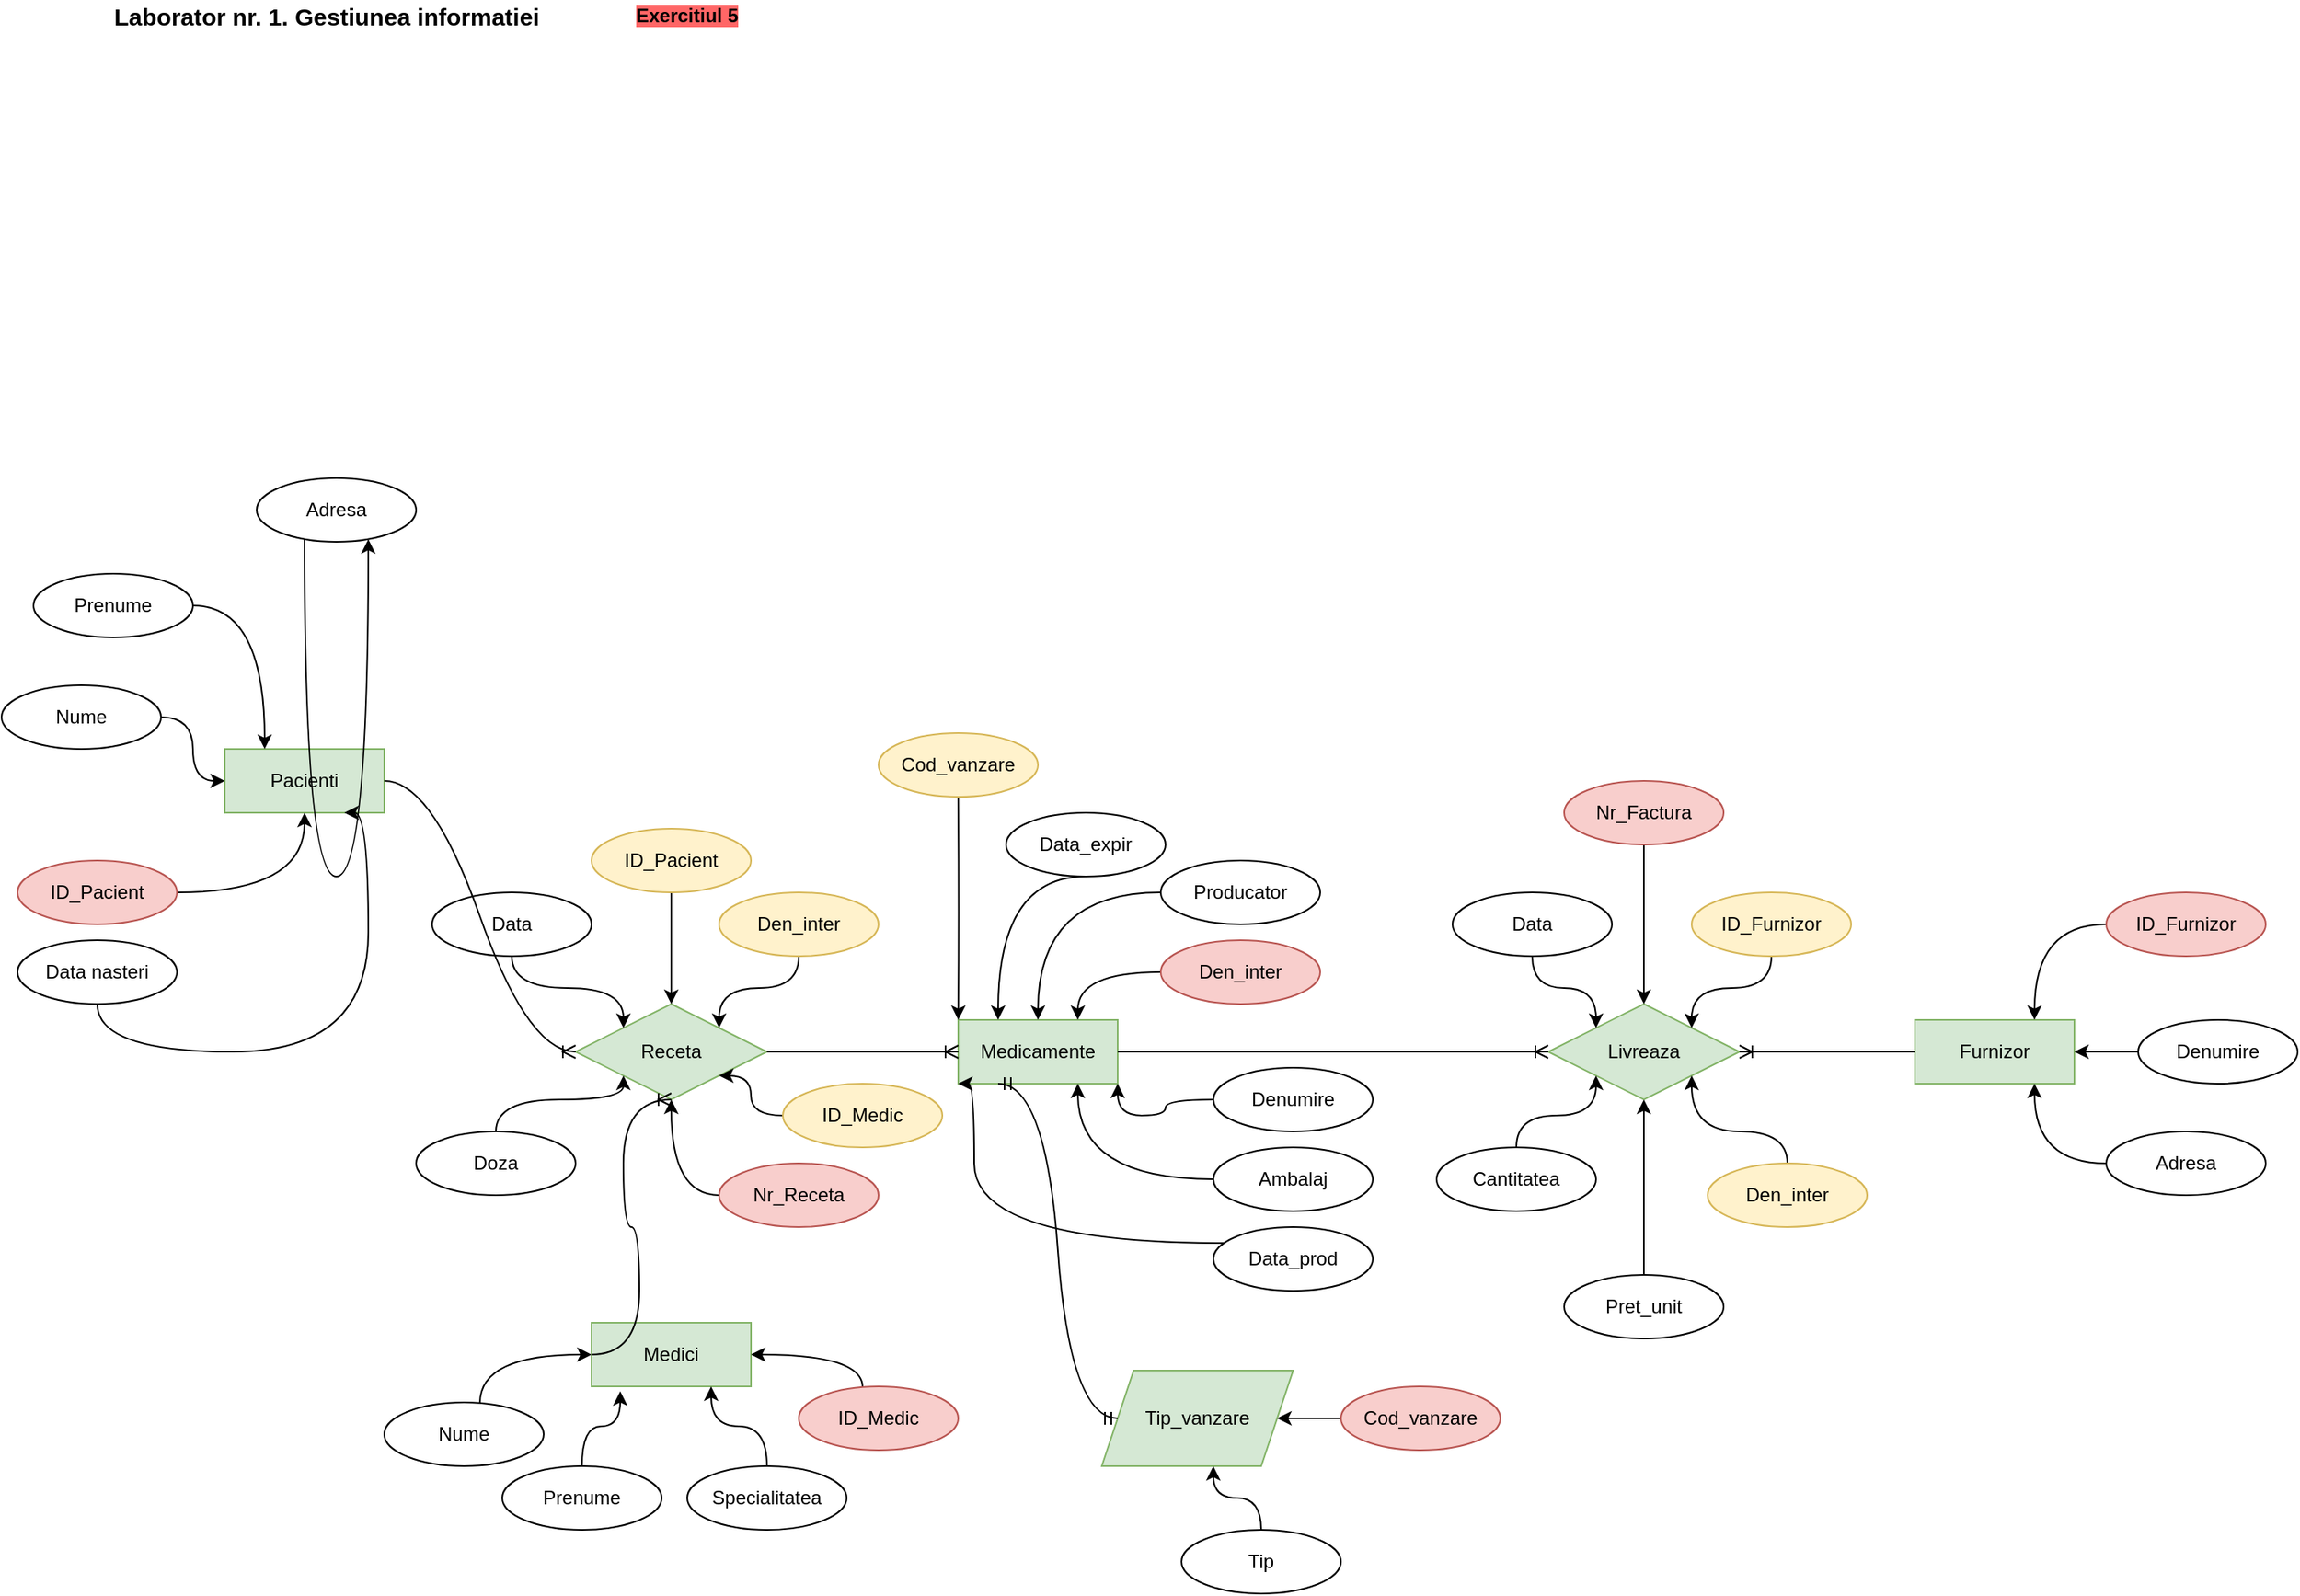 <mxfile version="17.5.0" type="github"><diagram id="VKmKj-QNH9LETxAIMpx-" name="Page-1"><mxGraphModel dx="1592" dy="492" grid="1" gridSize="10" guides="1" tooltips="1" connect="1" arrows="1" fold="1" page="1" pageScale="1" pageWidth="827" pageHeight="1169" math="0" shadow="0"><root><mxCell id="0"/><mxCell id="1" parent="0"/><mxCell id="VcrDimYdpSFiRN6zhqrJ-156" value="Pacienti" style="whiteSpace=wrap;html=1;align=center;fillColor=#d5e8d4;strokeColor=#82b366;" parent="1" vertex="1"><mxGeometry x="130" y="490" width="100" height="40" as="geometry"/></mxCell><mxCell id="VcrDimYdpSFiRN6zhqrJ-157" value="Medicamente" style="whiteSpace=wrap;html=1;align=center;fillColor=#d5e8d4;strokeColor=#82b366;" parent="1" vertex="1"><mxGeometry x="590" y="660" width="100" height="40" as="geometry"/></mxCell><mxCell id="VcrDimYdpSFiRN6zhqrJ-158" value="Medici" style="whiteSpace=wrap;html=1;align=center;fillColor=#d5e8d4;strokeColor=#82b366;" parent="1" vertex="1"><mxGeometry x="360" y="850" width="100" height="40" as="geometry"/></mxCell><mxCell id="VcrDimYdpSFiRN6zhqrJ-159" value="Receta" style="shape=rhombus;perimeter=rhombusPerimeter;whiteSpace=wrap;html=1;align=center;fillColor=#d5e8d4;strokeColor=#82b366;" parent="1" vertex="1"><mxGeometry x="350" y="650" width="120" height="60" as="geometry"/></mxCell><mxCell id="VcrDimYdpSFiRN6zhqrJ-160" style="edgeStyle=orthogonalEdgeStyle;rounded=0;orthogonalLoop=1;jettySize=auto;html=1;entryX=0.5;entryY=1;entryDx=0;entryDy=0;curved=1;" parent="1" source="VcrDimYdpSFiRN6zhqrJ-161" target="VcrDimYdpSFiRN6zhqrJ-156" edge="1"><mxGeometry relative="1" as="geometry"/></mxCell><mxCell id="VcrDimYdpSFiRN6zhqrJ-161" value="ID_Pacient" style="ellipse;whiteSpace=wrap;html=1;align=center;fillColor=#f8cecc;strokeColor=#b85450;" parent="1" vertex="1"><mxGeometry y="560" width="100" height="40" as="geometry"/></mxCell><mxCell id="VcrDimYdpSFiRN6zhqrJ-162" style="edgeStyle=orthogonalEdgeStyle;rounded=0;orthogonalLoop=1;jettySize=auto;html=1;entryX=0.18;entryY=1.075;entryDx=0;entryDy=0;entryPerimeter=0;curved=1;" parent="1" source="VcrDimYdpSFiRN6zhqrJ-163" target="VcrDimYdpSFiRN6zhqrJ-158" edge="1"><mxGeometry relative="1" as="geometry"/></mxCell><mxCell id="VcrDimYdpSFiRN6zhqrJ-163" value="Prenume" style="ellipse;whiteSpace=wrap;html=1;align=center;" parent="1" vertex="1"><mxGeometry x="304" y="940" width="100" height="40" as="geometry"/></mxCell><mxCell id="VcrDimYdpSFiRN6zhqrJ-164" style="edgeStyle=orthogonalEdgeStyle;rounded=0;orthogonalLoop=1;jettySize=auto;html=1;entryX=1;entryY=1;entryDx=0;entryDy=0;curved=1;" parent="1" source="VcrDimYdpSFiRN6zhqrJ-165" target="VcrDimYdpSFiRN6zhqrJ-157" edge="1"><mxGeometry relative="1" as="geometry"/></mxCell><mxCell id="VcrDimYdpSFiRN6zhqrJ-165" value="Denumire" style="ellipse;whiteSpace=wrap;html=1;align=center;" parent="1" vertex="1"><mxGeometry x="750" y="690" width="100" height="40" as="geometry"/></mxCell><mxCell id="VcrDimYdpSFiRN6zhqrJ-166" style="edgeStyle=orthogonalEdgeStyle;rounded=0;orthogonalLoop=1;jettySize=auto;html=1;entryX=0;entryY=0.5;entryDx=0;entryDy=0;curved=1;" parent="1" source="VcrDimYdpSFiRN6zhqrJ-167" target="VcrDimYdpSFiRN6zhqrJ-156" edge="1"><mxGeometry relative="1" as="geometry"/></mxCell><mxCell id="VcrDimYdpSFiRN6zhqrJ-167" value="Nume" style="ellipse;whiteSpace=wrap;html=1;align=center;" parent="1" vertex="1"><mxGeometry x="-10" y="450" width="100" height="40" as="geometry"/></mxCell><mxCell id="VcrDimYdpSFiRN6zhqrJ-168" style="edgeStyle=orthogonalEdgeStyle;rounded=0;orthogonalLoop=1;jettySize=auto;html=1;entryX=0.25;entryY=0;entryDx=0;entryDy=0;curved=1;" parent="1" source="VcrDimYdpSFiRN6zhqrJ-169" target="VcrDimYdpSFiRN6zhqrJ-156" edge="1"><mxGeometry relative="1" as="geometry"/></mxCell><mxCell id="VcrDimYdpSFiRN6zhqrJ-169" value="Prenume" style="ellipse;whiteSpace=wrap;html=1;align=center;" parent="1" vertex="1"><mxGeometry x="10" y="380" width="100" height="40" as="geometry"/></mxCell><mxCell id="VcrDimYdpSFiRN6zhqrJ-170" style="edgeStyle=orthogonalEdgeStyle;rounded=0;orthogonalLoop=1;jettySize=auto;html=1;curved=1;" parent="1" source="VcrDimYdpSFiRN6zhqrJ-171" target="VcrDimYdpSFiRN6zhqrJ-171" edge="1"><mxGeometry relative="1" as="geometry"><Array as="points"><mxPoint x="180" y="570"/><mxPoint x="220" y="570"/></Array></mxGeometry></mxCell><mxCell id="VcrDimYdpSFiRN6zhqrJ-171" value="Adresa" style="ellipse;whiteSpace=wrap;html=1;align=center;" parent="1" vertex="1"><mxGeometry x="150" y="320" width="100" height="40" as="geometry"/></mxCell><mxCell id="VcrDimYdpSFiRN6zhqrJ-172" style="edgeStyle=orthogonalEdgeStyle;rounded=0;orthogonalLoop=1;jettySize=auto;html=1;entryX=0.75;entryY=1;entryDx=0;entryDy=0;curved=1;" parent="1" source="VcrDimYdpSFiRN6zhqrJ-173" target="VcrDimYdpSFiRN6zhqrJ-156" edge="1"><mxGeometry relative="1" as="geometry"><Array as="points"><mxPoint x="50" y="680"/><mxPoint x="220" y="680"/><mxPoint x="220" y="530"/></Array></mxGeometry></mxCell><mxCell id="VcrDimYdpSFiRN6zhqrJ-173" value="Data nasteri" style="ellipse;whiteSpace=wrap;html=1;align=center;" parent="1" vertex="1"><mxGeometry y="610" width="100" height="40" as="geometry"/></mxCell><mxCell id="VcrDimYdpSFiRN6zhqrJ-174" style="edgeStyle=orthogonalEdgeStyle;rounded=0;orthogonalLoop=1;jettySize=auto;html=1;entryX=0.75;entryY=0;entryDx=0;entryDy=0;curved=1;" parent="1" source="VcrDimYdpSFiRN6zhqrJ-175" target="VcrDimYdpSFiRN6zhqrJ-157" edge="1"><mxGeometry relative="1" as="geometry"/></mxCell><mxCell id="VcrDimYdpSFiRN6zhqrJ-175" value="Den_inter" style="ellipse;whiteSpace=wrap;html=1;align=center;fillColor=#f8cecc;strokeColor=#b85450;" parent="1" vertex="1"><mxGeometry x="717" y="610" width="100" height="40" as="geometry"/></mxCell><mxCell id="VcrDimYdpSFiRN6zhqrJ-176" style="edgeStyle=orthogonalEdgeStyle;rounded=0;orthogonalLoop=1;jettySize=auto;html=1;entryX=0.5;entryY=0;entryDx=0;entryDy=0;curved=1;" parent="1" source="VcrDimYdpSFiRN6zhqrJ-177" target="VcrDimYdpSFiRN6zhqrJ-157" edge="1"><mxGeometry relative="1" as="geometry"/></mxCell><mxCell id="VcrDimYdpSFiRN6zhqrJ-177" value="Producator" style="ellipse;whiteSpace=wrap;html=1;align=center;" parent="1" vertex="1"><mxGeometry x="717" y="560" width="100" height="40" as="geometry"/></mxCell><mxCell id="VcrDimYdpSFiRN6zhqrJ-178" style="edgeStyle=orthogonalEdgeStyle;rounded=0;orthogonalLoop=1;jettySize=auto;html=1;entryX=0.75;entryY=1;entryDx=0;entryDy=0;curved=1;" parent="1" source="VcrDimYdpSFiRN6zhqrJ-179" target="VcrDimYdpSFiRN6zhqrJ-157" edge="1"><mxGeometry relative="1" as="geometry"/></mxCell><mxCell id="VcrDimYdpSFiRN6zhqrJ-179" value="Ambalaj" style="ellipse;whiteSpace=wrap;html=1;align=center;" parent="1" vertex="1"><mxGeometry x="750" y="740" width="100" height="40" as="geometry"/></mxCell><mxCell id="VcrDimYdpSFiRN6zhqrJ-180" style="edgeStyle=orthogonalEdgeStyle;rounded=0;orthogonalLoop=1;jettySize=auto;html=1;entryX=0;entryY=1;entryDx=0;entryDy=0;curved=1;" parent="1" source="VcrDimYdpSFiRN6zhqrJ-181" target="VcrDimYdpSFiRN6zhqrJ-157" edge="1"><mxGeometry relative="1" as="geometry"><Array as="points"><mxPoint x="600" y="800"/><mxPoint x="600" y="700"/></Array></mxGeometry></mxCell><mxCell id="VcrDimYdpSFiRN6zhqrJ-181" value="Data_prod" style="ellipse;whiteSpace=wrap;html=1;align=center;" parent="1" vertex="1"><mxGeometry x="750" y="790" width="100" height="40" as="geometry"/></mxCell><mxCell id="VcrDimYdpSFiRN6zhqrJ-182" style="edgeStyle=orthogonalEdgeStyle;rounded=0;orthogonalLoop=1;jettySize=auto;html=1;entryX=0.25;entryY=0;entryDx=0;entryDy=0;curved=1;" parent="1" source="VcrDimYdpSFiRN6zhqrJ-183" target="VcrDimYdpSFiRN6zhqrJ-157" edge="1"><mxGeometry relative="1" as="geometry"><Array as="points"><mxPoint x="615" y="570"/></Array></mxGeometry></mxCell><mxCell id="VcrDimYdpSFiRN6zhqrJ-183" value="Data_expir" style="ellipse;whiteSpace=wrap;html=1;align=center;" parent="1" vertex="1"><mxGeometry x="620" y="530" width="100" height="40" as="geometry"/></mxCell><mxCell id="VcrDimYdpSFiRN6zhqrJ-184" style="edgeStyle=orthogonalEdgeStyle;rounded=0;orthogonalLoop=1;jettySize=auto;html=1;entryX=0;entryY=0.5;entryDx=0;entryDy=0;curved=1;" parent="1" source="VcrDimYdpSFiRN6zhqrJ-185" target="VcrDimYdpSFiRN6zhqrJ-158" edge="1"><mxGeometry relative="1" as="geometry"><Array as="points"><mxPoint x="290" y="870"/></Array></mxGeometry></mxCell><mxCell id="VcrDimYdpSFiRN6zhqrJ-185" value="Nume" style="ellipse;whiteSpace=wrap;html=1;align=center;" parent="1" vertex="1"><mxGeometry x="230" y="900" width="100" height="40" as="geometry"/></mxCell><mxCell id="VcrDimYdpSFiRN6zhqrJ-186" style="edgeStyle=orthogonalEdgeStyle;rounded=0;orthogonalLoop=1;jettySize=auto;html=1;entryX=0.75;entryY=1;entryDx=0;entryDy=0;curved=1;" parent="1" source="VcrDimYdpSFiRN6zhqrJ-187" target="VcrDimYdpSFiRN6zhqrJ-158" edge="1"><mxGeometry relative="1" as="geometry"/></mxCell><mxCell id="VcrDimYdpSFiRN6zhqrJ-187" value="Specialitatea" style="ellipse;whiteSpace=wrap;html=1;align=center;" parent="1" vertex="1"><mxGeometry x="420" y="940" width="100" height="40" as="geometry"/></mxCell><mxCell id="VcrDimYdpSFiRN6zhqrJ-188" style="edgeStyle=orthogonalEdgeStyle;rounded=0;orthogonalLoop=1;jettySize=auto;html=1;entryX=1;entryY=0.5;entryDx=0;entryDy=0;curved=1;" parent="1" source="VcrDimYdpSFiRN6zhqrJ-189" target="VcrDimYdpSFiRN6zhqrJ-158" edge="1"><mxGeometry relative="1" as="geometry"><Array as="points"><mxPoint x="530" y="870"/></Array></mxGeometry></mxCell><mxCell id="VcrDimYdpSFiRN6zhqrJ-189" value="ID_Medic" style="ellipse;whiteSpace=wrap;html=1;align=center;fillColor=#f8cecc;strokeColor=#b85450;" parent="1" vertex="1"><mxGeometry x="490" y="890" width="100" height="40" as="geometry"/></mxCell><mxCell id="VcrDimYdpSFiRN6zhqrJ-190" style="edgeStyle=orthogonalEdgeStyle;rounded=0;orthogonalLoop=1;jettySize=auto;html=1;entryX=0.5;entryY=0;entryDx=0;entryDy=0;curved=1;" parent="1" source="VcrDimYdpSFiRN6zhqrJ-191" target="VcrDimYdpSFiRN6zhqrJ-159" edge="1"><mxGeometry relative="1" as="geometry"/></mxCell><mxCell id="VcrDimYdpSFiRN6zhqrJ-191" value="ID_Pacient" style="ellipse;whiteSpace=wrap;html=1;align=center;fillColor=#fff2cc;strokeColor=#d6b656;" parent="1" vertex="1"><mxGeometry x="360" y="540" width="100" height="40" as="geometry"/></mxCell><mxCell id="VcrDimYdpSFiRN6zhqrJ-192" style="edgeStyle=orthogonalEdgeStyle;rounded=0;orthogonalLoop=1;jettySize=auto;html=1;entryX=1;entryY=0;entryDx=0;entryDy=0;curved=1;" parent="1" source="VcrDimYdpSFiRN6zhqrJ-193" target="VcrDimYdpSFiRN6zhqrJ-159" edge="1"><mxGeometry relative="1" as="geometry"/></mxCell><mxCell id="VcrDimYdpSFiRN6zhqrJ-193" value="Den_inter" style="ellipse;whiteSpace=wrap;html=1;align=center;fillColor=#fff2cc;strokeColor=#d6b656;" parent="1" vertex="1"><mxGeometry x="440" y="580" width="100" height="40" as="geometry"/></mxCell><mxCell id="VcrDimYdpSFiRN6zhqrJ-194" style="edgeStyle=orthogonalEdgeStyle;rounded=0;orthogonalLoop=1;jettySize=auto;html=1;entryX=1;entryY=1;entryDx=0;entryDy=0;curved=1;" parent="1" source="VcrDimYdpSFiRN6zhqrJ-195" target="VcrDimYdpSFiRN6zhqrJ-159" edge="1"><mxGeometry relative="1" as="geometry"/></mxCell><mxCell id="VcrDimYdpSFiRN6zhqrJ-195" value="ID_Medic" style="ellipse;whiteSpace=wrap;html=1;align=center;fillColor=#fff2cc;strokeColor=#d6b656;" parent="1" vertex="1"><mxGeometry x="480" y="700" width="100" height="40" as="geometry"/></mxCell><mxCell id="VcrDimYdpSFiRN6zhqrJ-196" style="edgeStyle=orthogonalEdgeStyle;rounded=0;orthogonalLoop=1;jettySize=auto;html=1;entryX=0;entryY=0;entryDx=0;entryDy=0;curved=1;" parent="1" source="VcrDimYdpSFiRN6zhqrJ-197" target="VcrDimYdpSFiRN6zhqrJ-159" edge="1"><mxGeometry relative="1" as="geometry"/></mxCell><mxCell id="VcrDimYdpSFiRN6zhqrJ-197" value="Data" style="ellipse;whiteSpace=wrap;html=1;align=center;" parent="1" vertex="1"><mxGeometry x="260" y="580" width="100" height="40" as="geometry"/></mxCell><mxCell id="VcrDimYdpSFiRN6zhqrJ-198" style="edgeStyle=orthogonalEdgeStyle;rounded=0;orthogonalLoop=1;jettySize=auto;html=1;entryX=0;entryY=1;entryDx=0;entryDy=0;curved=1;" parent="1" source="VcrDimYdpSFiRN6zhqrJ-199" target="VcrDimYdpSFiRN6zhqrJ-159" edge="1"><mxGeometry relative="1" as="geometry"><Array as="points"><mxPoint x="300" y="710"/><mxPoint x="380" y="710"/></Array></mxGeometry></mxCell><mxCell id="VcrDimYdpSFiRN6zhqrJ-199" value="Doza" style="ellipse;whiteSpace=wrap;html=1;align=center;" parent="1" vertex="1"><mxGeometry x="250" y="730" width="100" height="40" as="geometry"/></mxCell><mxCell id="VcrDimYdpSFiRN6zhqrJ-200" style="edgeStyle=orthogonalEdgeStyle;rounded=0;orthogonalLoop=1;jettySize=auto;html=1;entryX=0.5;entryY=1;entryDx=0;entryDy=0;curved=1;" parent="1" source="VcrDimYdpSFiRN6zhqrJ-201" target="VcrDimYdpSFiRN6zhqrJ-159" edge="1"><mxGeometry relative="1" as="geometry"><Array as="points"><mxPoint x="410" y="770"/></Array></mxGeometry></mxCell><mxCell id="VcrDimYdpSFiRN6zhqrJ-201" value="Nr_Receta" style="ellipse;whiteSpace=wrap;html=1;align=center;fillColor=#f8cecc;strokeColor=#b85450;" parent="1" vertex="1"><mxGeometry x="440" y="750" width="100" height="40" as="geometry"/></mxCell><mxCell id="VcrDimYdpSFiRN6zhqrJ-202" value="Furnizor" style="whiteSpace=wrap;html=1;align=center;fillColor=#d5e8d4;strokeColor=#82b366;" parent="1" vertex="1"><mxGeometry x="1190" y="660" width="100" height="40" as="geometry"/></mxCell><mxCell id="VcrDimYdpSFiRN6zhqrJ-203" value="Livreaza" style="shape=rhombus;perimeter=rhombusPerimeter;whiteSpace=wrap;html=1;align=center;fillColor=#d5e8d4;strokeColor=#82b366;" parent="1" vertex="1"><mxGeometry x="960" y="650" width="120" height="60" as="geometry"/></mxCell><mxCell id="VcrDimYdpSFiRN6zhqrJ-204" style="edgeStyle=orthogonalEdgeStyle;rounded=0;orthogonalLoop=1;jettySize=auto;html=1;entryX=0.75;entryY=0;entryDx=0;entryDy=0;curved=1;" parent="1" source="VcrDimYdpSFiRN6zhqrJ-205" target="VcrDimYdpSFiRN6zhqrJ-202" edge="1"><mxGeometry relative="1" as="geometry"/></mxCell><mxCell id="VcrDimYdpSFiRN6zhqrJ-205" value="ID_Furnizor" style="ellipse;whiteSpace=wrap;html=1;align=center;fillColor=#f8cecc;strokeColor=#b85450;" parent="1" vertex="1"><mxGeometry x="1310" y="580" width="100" height="40" as="geometry"/></mxCell><mxCell id="VcrDimYdpSFiRN6zhqrJ-206" style="edgeStyle=orthogonalEdgeStyle;rounded=0;orthogonalLoop=1;jettySize=auto;html=1;entryX=1;entryY=0.5;entryDx=0;entryDy=0;curved=1;" parent="1" source="VcrDimYdpSFiRN6zhqrJ-207" target="VcrDimYdpSFiRN6zhqrJ-202" edge="1"><mxGeometry relative="1" as="geometry"/></mxCell><mxCell id="VcrDimYdpSFiRN6zhqrJ-207" value="Denumire" style="ellipse;whiteSpace=wrap;html=1;align=center;" parent="1" vertex="1"><mxGeometry x="1330" y="660" width="100" height="40" as="geometry"/></mxCell><mxCell id="VcrDimYdpSFiRN6zhqrJ-208" style="edgeStyle=orthogonalEdgeStyle;rounded=0;orthogonalLoop=1;jettySize=auto;html=1;entryX=0.75;entryY=1;entryDx=0;entryDy=0;curved=1;" parent="1" source="VcrDimYdpSFiRN6zhqrJ-209" target="VcrDimYdpSFiRN6zhqrJ-202" edge="1"><mxGeometry relative="1" as="geometry"/></mxCell><mxCell id="VcrDimYdpSFiRN6zhqrJ-209" value="Adresa" style="ellipse;whiteSpace=wrap;html=1;align=center;" parent="1" vertex="1"><mxGeometry x="1310" y="730" width="100" height="40" as="geometry"/></mxCell><mxCell id="VcrDimYdpSFiRN6zhqrJ-210" style="edgeStyle=orthogonalEdgeStyle;rounded=0;orthogonalLoop=1;jettySize=auto;html=1;entryX=0;entryY=0;entryDx=0;entryDy=0;curved=1;" parent="1" source="VcrDimYdpSFiRN6zhqrJ-211" target="VcrDimYdpSFiRN6zhqrJ-203" edge="1"><mxGeometry relative="1" as="geometry"/></mxCell><mxCell id="VcrDimYdpSFiRN6zhqrJ-211" value="Data" style="ellipse;whiteSpace=wrap;html=1;align=center;" parent="1" vertex="1"><mxGeometry x="900" y="580" width="100" height="40" as="geometry"/></mxCell><mxCell id="VcrDimYdpSFiRN6zhqrJ-212" style="edgeStyle=orthogonalEdgeStyle;rounded=0;orthogonalLoop=1;jettySize=auto;html=1;entryX=1;entryY=0;entryDx=0;entryDy=0;curved=1;" parent="1" source="VcrDimYdpSFiRN6zhqrJ-213" target="VcrDimYdpSFiRN6zhqrJ-203" edge="1"><mxGeometry relative="1" as="geometry"/></mxCell><mxCell id="VcrDimYdpSFiRN6zhqrJ-213" value="ID_Furnizor" style="ellipse;whiteSpace=wrap;html=1;align=center;fillColor=#fff2cc;strokeColor=#d6b656;" parent="1" vertex="1"><mxGeometry x="1050" y="580" width="100" height="40" as="geometry"/></mxCell><mxCell id="VcrDimYdpSFiRN6zhqrJ-214" style="edgeStyle=orthogonalEdgeStyle;rounded=0;orthogonalLoop=1;jettySize=auto;html=1;entryX=0;entryY=1;entryDx=0;entryDy=0;curved=1;" parent="1" source="VcrDimYdpSFiRN6zhqrJ-215" target="VcrDimYdpSFiRN6zhqrJ-203" edge="1"><mxGeometry relative="1" as="geometry"/></mxCell><mxCell id="VcrDimYdpSFiRN6zhqrJ-215" value="Cantitatea" style="ellipse;whiteSpace=wrap;html=1;align=center;" parent="1" vertex="1"><mxGeometry x="890" y="740" width="100" height="40" as="geometry"/></mxCell><mxCell id="VcrDimYdpSFiRN6zhqrJ-216" style="edgeStyle=orthogonalEdgeStyle;rounded=0;orthogonalLoop=1;jettySize=auto;html=1;entryX=0.5;entryY=1;entryDx=0;entryDy=0;curved=1;" parent="1" source="VcrDimYdpSFiRN6zhqrJ-217" target="VcrDimYdpSFiRN6zhqrJ-203" edge="1"><mxGeometry relative="1" as="geometry"/></mxCell><mxCell id="VcrDimYdpSFiRN6zhqrJ-217" value="Pret_unit" style="ellipse;whiteSpace=wrap;html=1;align=center;" parent="1" vertex="1"><mxGeometry x="970" y="820" width="100" height="40" as="geometry"/></mxCell><mxCell id="VcrDimYdpSFiRN6zhqrJ-218" style="edgeStyle=orthogonalEdgeStyle;rounded=0;orthogonalLoop=1;jettySize=auto;html=1;entryX=1;entryY=1;entryDx=0;entryDy=0;curved=1;" parent="1" source="VcrDimYdpSFiRN6zhqrJ-219" target="VcrDimYdpSFiRN6zhqrJ-203" edge="1"><mxGeometry relative="1" as="geometry"/></mxCell><mxCell id="VcrDimYdpSFiRN6zhqrJ-219" value="Den_inter" style="ellipse;whiteSpace=wrap;html=1;align=center;fillColor=#fff2cc;strokeColor=#d6b656;" parent="1" vertex="1"><mxGeometry x="1060" y="750" width="100" height="40" as="geometry"/></mxCell><mxCell id="VcrDimYdpSFiRN6zhqrJ-220" style="edgeStyle=orthogonalEdgeStyle;rounded=0;orthogonalLoop=1;jettySize=auto;html=1;entryX=0.5;entryY=0;entryDx=0;entryDy=0;curved=1;" parent="1" source="VcrDimYdpSFiRN6zhqrJ-221" target="VcrDimYdpSFiRN6zhqrJ-203" edge="1"><mxGeometry relative="1" as="geometry"/></mxCell><mxCell id="VcrDimYdpSFiRN6zhqrJ-221" value="Nr_Factura" style="ellipse;whiteSpace=wrap;html=1;align=center;fillColor=#f8cecc;strokeColor=#b85450;" parent="1" vertex="1"><mxGeometry x="970" y="510" width="100" height="40" as="geometry"/></mxCell><mxCell id="VcrDimYdpSFiRN6zhqrJ-222" value="" style="edgeStyle=entityRelationEdgeStyle;fontSize=12;html=1;endArrow=ERoneToMany;exitX=1;exitY=0.5;exitDx=0;exitDy=0;entryX=0;entryY=0.5;entryDx=0;entryDy=0;curved=1;" parent="1" source="VcrDimYdpSFiRN6zhqrJ-156" target="VcrDimYdpSFiRN6zhqrJ-159" edge="1"><mxGeometry width="100" height="100" relative="1" as="geometry"><mxPoint x="360" y="770" as="sourcePoint"/><mxPoint x="460" y="670" as="targetPoint"/></mxGeometry></mxCell><mxCell id="VcrDimYdpSFiRN6zhqrJ-223" value="" style="edgeStyle=entityRelationEdgeStyle;fontSize=12;html=1;endArrow=ERoneToMany;entryX=0.5;entryY=1;entryDx=0;entryDy=0;curved=1;" parent="1" target="VcrDimYdpSFiRN6zhqrJ-159" edge="1"><mxGeometry width="100" height="100" relative="1" as="geometry"><mxPoint x="360" y="870" as="sourcePoint"/><mxPoint x="460" y="770" as="targetPoint"/></mxGeometry></mxCell><mxCell id="VcrDimYdpSFiRN6zhqrJ-224" value="" style="edgeStyle=entityRelationEdgeStyle;fontSize=12;html=1;endArrow=ERoneToMany;entryX=0;entryY=0.5;entryDx=0;entryDy=0;curved=1;" parent="1" source="VcrDimYdpSFiRN6zhqrJ-159" target="VcrDimYdpSFiRN6zhqrJ-157" edge="1"><mxGeometry width="100" height="100" relative="1" as="geometry"><mxPoint x="420" y="770" as="sourcePoint"/><mxPoint x="520" y="670" as="targetPoint"/></mxGeometry></mxCell><mxCell id="VcrDimYdpSFiRN6zhqrJ-225" value="" style="edgeStyle=entityRelationEdgeStyle;fontSize=12;html=1;endArrow=ERoneToMany;entryX=1;entryY=0.5;entryDx=0;entryDy=0;exitX=0;exitY=0.5;exitDx=0;exitDy=0;curved=1;" parent="1" source="VcrDimYdpSFiRN6zhqrJ-202" target="VcrDimYdpSFiRN6zhqrJ-203" edge="1"><mxGeometry width="100" height="100" relative="1" as="geometry"><mxPoint x="1010" y="790" as="sourcePoint"/><mxPoint x="1110" y="690" as="targetPoint"/></mxGeometry></mxCell><mxCell id="VcrDimYdpSFiRN6zhqrJ-226" value="" style="edgeStyle=entityRelationEdgeStyle;fontSize=12;html=1;endArrow=ERoneToMany;exitX=1;exitY=0.5;exitDx=0;exitDy=0;entryX=0;entryY=0.5;entryDx=0;entryDy=0;curved=1;" parent="1" source="VcrDimYdpSFiRN6zhqrJ-157" target="VcrDimYdpSFiRN6zhqrJ-203" edge="1"><mxGeometry width="100" height="100" relative="1" as="geometry"><mxPoint x="970" y="770" as="sourcePoint"/><mxPoint x="1070" y="670" as="targetPoint"/></mxGeometry></mxCell><mxCell id="VcrDimYdpSFiRN6zhqrJ-227" value="Tip_vanzare" style="shape=parallelogram;perimeter=parallelogramPerimeter;whiteSpace=wrap;html=1;fixedSize=1;fillColor=#d5e8d4;strokeColor=#82b366;" parent="1" vertex="1"><mxGeometry x="680" y="880" width="120" height="60" as="geometry"/></mxCell><mxCell id="VcrDimYdpSFiRN6zhqrJ-230" style="edgeStyle=orthogonalEdgeStyle;rounded=0;orthogonalLoop=1;jettySize=auto;html=1;entryX=1;entryY=0.5;entryDx=0;entryDy=0;curved=1;" parent="1" source="VcrDimYdpSFiRN6zhqrJ-228" target="VcrDimYdpSFiRN6zhqrJ-227" edge="1"><mxGeometry relative="1" as="geometry"/></mxCell><mxCell id="VcrDimYdpSFiRN6zhqrJ-228" value="Cod_vanzare" style="ellipse;whiteSpace=wrap;html=1;align=center;fillColor=#f8cecc;strokeColor=#b85450;" parent="1" vertex="1"><mxGeometry x="830" y="890" width="100" height="40" as="geometry"/></mxCell><mxCell id="VcrDimYdpSFiRN6zhqrJ-231" style="edgeStyle=orthogonalEdgeStyle;rounded=0;orthogonalLoop=1;jettySize=auto;html=1;entryX=0.583;entryY=1;entryDx=0;entryDy=0;entryPerimeter=0;curved=1;" parent="1" source="VcrDimYdpSFiRN6zhqrJ-229" target="VcrDimYdpSFiRN6zhqrJ-227" edge="1"><mxGeometry relative="1" as="geometry"/></mxCell><mxCell id="VcrDimYdpSFiRN6zhqrJ-229" value="Tip" style="ellipse;whiteSpace=wrap;html=1;align=center;" parent="1" vertex="1"><mxGeometry x="730" y="980" width="100" height="40" as="geometry"/></mxCell><mxCell id="VcrDimYdpSFiRN6zhqrJ-232" value="" style="edgeStyle=entityRelationEdgeStyle;fontSize=12;html=1;endArrow=ERmandOne;startArrow=ERmandOne;entryX=0.25;entryY=1;entryDx=0;entryDy=0;exitX=0;exitY=0.5;exitDx=0;exitDy=0;curved=1;" parent="1" source="VcrDimYdpSFiRN6zhqrJ-227" target="VcrDimYdpSFiRN6zhqrJ-157" edge="1"><mxGeometry width="100" height="100" relative="1" as="geometry"><mxPoint x="590" y="920" as="sourcePoint"/><mxPoint x="690" y="820" as="targetPoint"/></mxGeometry></mxCell><mxCell id="VcrDimYdpSFiRN6zhqrJ-234" style="edgeStyle=orthogonalEdgeStyle;rounded=0;orthogonalLoop=1;jettySize=auto;html=1;entryX=0;entryY=0;entryDx=0;entryDy=0;curved=1;" parent="1" target="VcrDimYdpSFiRN6zhqrJ-157" edge="1"><mxGeometry relative="1" as="geometry"><mxPoint x="590" y="520" as="sourcePoint"/></mxGeometry></mxCell><mxCell id="VcrDimYdpSFiRN6zhqrJ-233" value="Cod_vanzare" style="ellipse;whiteSpace=wrap;html=1;align=center;fillColor=#fff2cc;strokeColor=#d6b656;" parent="1" vertex="1"><mxGeometry x="540" y="480" width="100" height="40" as="geometry"/></mxCell><mxCell id="LWpnw0mluTekDPsK6GAt-17" value="&lt;b&gt;&lt;font style=&quot;font-size: 15px&quot;&gt;Laborator nr. 1. Gestiunea informatiei&lt;/font&gt;&lt;/b&gt;" style="text;html=1;strokeColor=none;fillColor=none;align=center;verticalAlign=middle;whiteSpace=wrap;rounded=0;" parent="1" vertex="1"><mxGeometry x="54" y="20" width="280" height="20" as="geometry"/></mxCell><mxCell id="LWpnw0mluTekDPsK6GAt-18" value="&lt;b style=&quot;background-color: rgb(255 , 102 , 102)&quot;&gt;Exercitiul 5&lt;/b&gt;" style="text;html=1;strokeColor=none;fillColor=none;align=center;verticalAlign=middle;whiteSpace=wrap;rounded=0;" parent="1" vertex="1"><mxGeometry x="380" y="20" width="80" height="20" as="geometry"/></mxCell></root></mxGraphModel></diagram></mxfile>